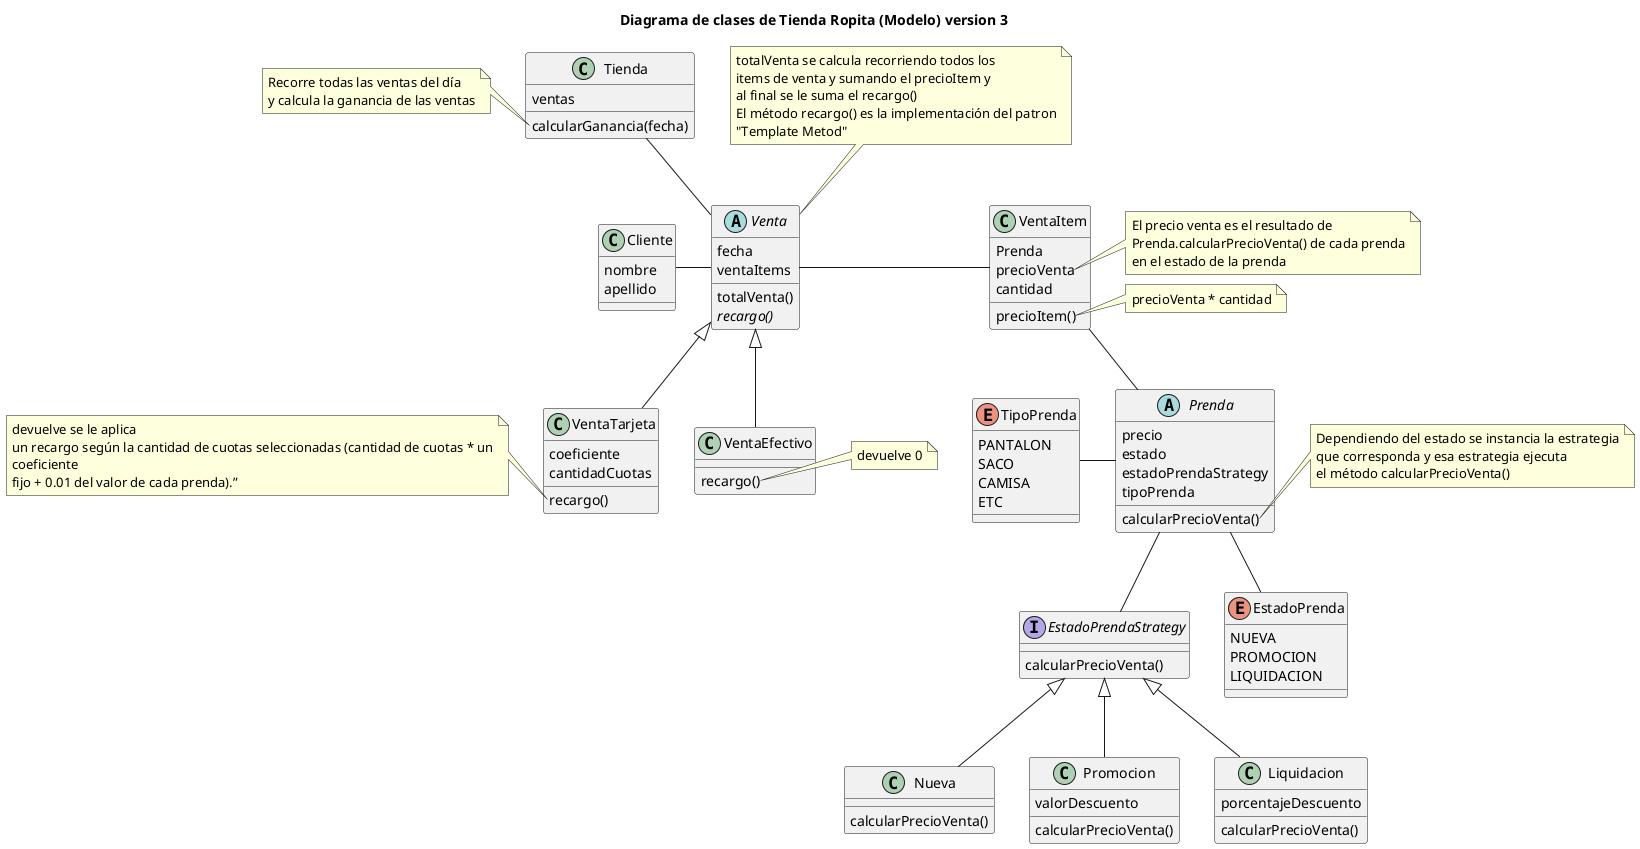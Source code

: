 @startuml
Title Diagrama de clases de Tienda Ropita (Modelo) version 3
abstract class Prenda {
precio
estado
estadoPrendaStrategy
tipoPrenda
calcularPrecioVenta()
}
note right of Prenda::calcularPrecioVenta
Dependiendo del estado se instancia la estrategia
que corresponda y esa estrategia ejecuta
el método calcularPrecioVenta()
end note
interface EstadoPrendaStrategy{
calcularPrecioVenta()
}
class Nueva{
calcularPrecioVenta()
}
class Promocion{
valorDescuento
calcularPrecioVenta()
}
class Liquidacion{
porcentajeDescuento
calcularPrecioVenta()
}
enum TipoPrenda{
PANTALON
SACO
CAMISA
ETC
}
enum EstadoPrenda{
NUEVA
PROMOCION
LIQUIDACION
}
abstract class Venta {
fecha
ventaItems
totalVenta()
{abstract} recargo()
}
note top of Venta
totalVenta se calcula recorriendo todos los
items de venta y sumando el precioItem y
al final se le suma el recargo()
El método recargo() es la implementación del patron
"Template Metod"
end note
class VentaItem{
Prenda
precioVenta
cantidad
precioItem()
}
note right of VentaItem::precioVenta
El precio venta es el resultado de
Prenda.calcularPrecioVenta() de cada prenda
en el estado de la prenda
end note
note right of VentaItem::precioItem
precioVenta * cantidad
end note
class Tienda {
ventas
calcularGanancia(fecha)
}
note left of Tienda::calcularGanancia
Recorre todas las ventas del día
y calcula la ganancia de las ventas
end note
class VentaEfectivo{
recargo()
}
note right of VentaEfectivo::recargo
devuelve 0
end note
class VentaTarjeta{
coeficiente
cantidadCuotas
recargo()
}
note left of VentaTarjeta::recargo
devuelve se le aplica
un recargo según la cantidad de cuotas seleccionadas (cantidad de cuotas * un
coeficiente
fijo + 0.01 del valor de cada prenda).”
end note
class Cliente {
nombre
apellido
}
EstadoPrendaStrategy <|-- Nueva
EstadoPrendaStrategy <|-- Promocion
EstadoPrendaStrategy <|-- Liquidacion
Prenda -- EstadoPrendaStrategy
Prenda --left TipoPrenda
Prenda -- EstadoPrenda
Venta --right VentaItem
Venta --left Cliente
VentaItem -- Prenda
Venta <|-- VentaEfectivo
Venta <|-- VentaTarjeta
Tienda -- Venta
@enduml